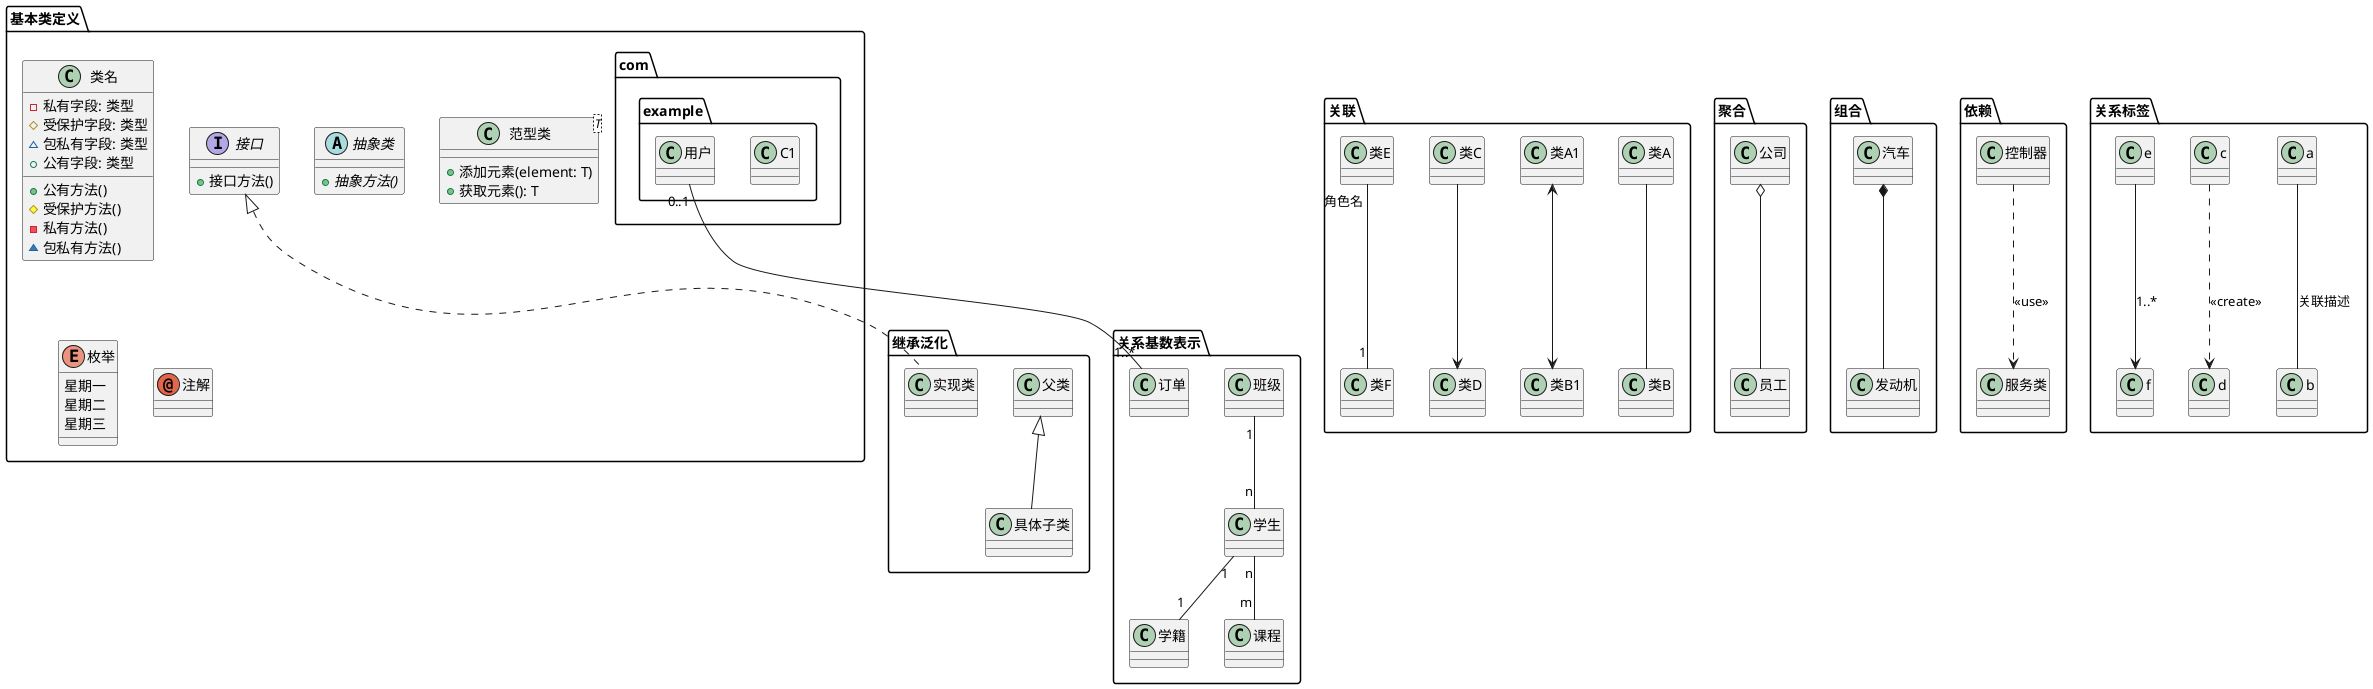 @startuml
namespace 基本类定义 {
    ' 基本类定义
    class 类名 {
      ' 字段(属性)
      -私有字段: 类型
      #受保护字段: 类型
      ~包私有字段: 类型
      +公有字段: 类型

      ' 方法
      +公有方法()
      #受保护方法()
      -私有方法()
      ~包私有方法()
    }

    ' 抽象类
    abstract class 抽象类 {
      +抽象方法() {abstract}
    }

    ' 接口
    interface 接口 {
      +接口方法()
    }

    class 范型类<T> {
      +添加元素(element: T)
      +获取元素(): T
    }


    package com.example {
      class C1
      class 用户
    }


    enum 枚举 {
      星期一
      星期二
      星期三
    }

    annotation 注解
}

namespace 继承泛化 {
   '继承
    父类 <|-- 具体子类
    接口 <|.. 实现类

}
namespace 关联 {
    ' 双向关联
    类A -- 类B
    类A1 <--> 类B1

    ' 单向关联
    类C --> 类D

    ' 带标签的关联
    类E "角色名" -- "1" 类F
}
namespace 聚合 {
    ' 空心菱形表示聚合
    公司 o-- 员工
}

namespace 组合 {
    ' 实心菱形表示组合
    汽车 *-- 发动机
}

namespace 依赖 {
    ' 虚线箭头表示依赖
    控制器 ..> 服务类 : <<use>>
}

namespace 关系基数表示 {
    ' 一对一关系
    学生 "1" -- "1" 学籍

    ' 一对多关系
    班级 "1" -- "n" 学生

    ' 多对多关系
    学生 "n" -- "m" 课程

    ' 可选关系 (0或1)
    用户 "0..1" -- "1..*" 订单
}

namespace 关系标签 {
    a -- b : "关联描述"
    c ..> d : <<create>> 
    e --> f : "1..*" 
}
@enduml

